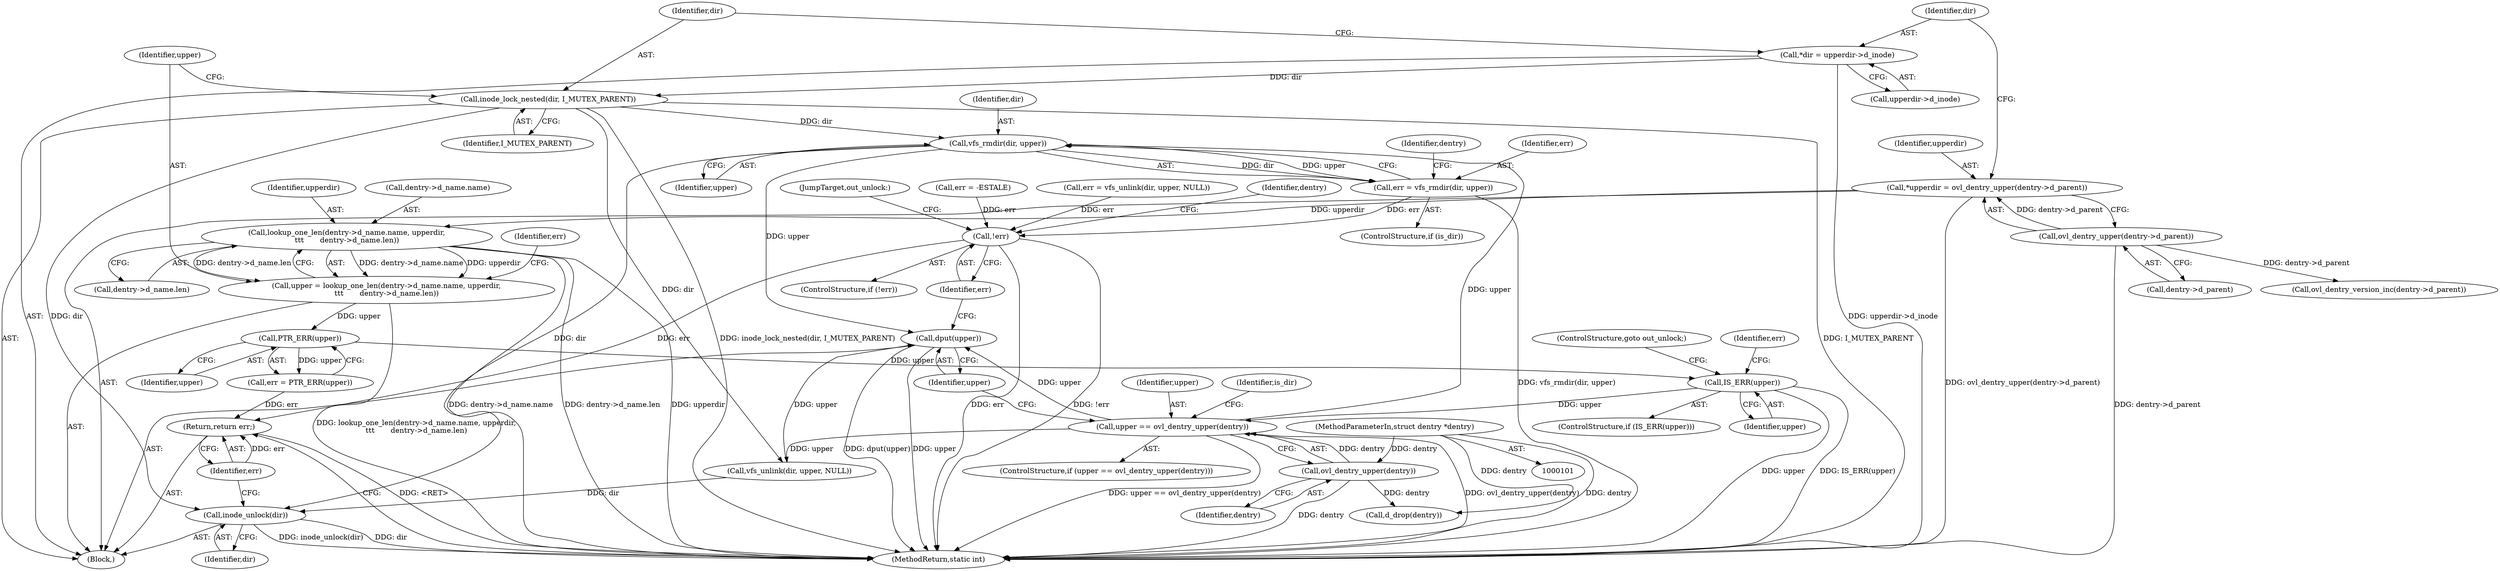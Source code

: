 digraph "0_linux_11f3710417d026ea2f4fcf362d866342c5274185@pointer" {
"1000159" [label="(Call,vfs_rmdir(dir, upper))"];
"1000120" [label="(Call,inode_lock_nested(dir, I_MUTEX_PARENT))"];
"1000113" [label="(Call,*dir = upperdir->d_inode)"];
"1000150" [label="(Call,upper == ovl_dentry_upper(dentry))"];
"1000142" [label="(Call,IS_ERR(upper))"];
"1000139" [label="(Call,PTR_ERR(upper))"];
"1000123" [label="(Call,upper = lookup_one_len(dentry->d_name.name, upperdir,\n\t\t\t       dentry->d_name.len))"];
"1000125" [label="(Call,lookup_one_len(dentry->d_name.name, upperdir,\n\t\t\t       dentry->d_name.len))"];
"1000106" [label="(Call,*upperdir = ovl_dentry_upper(dentry->d_parent))"];
"1000108" [label="(Call,ovl_dentry_upper(dentry->d_parent))"];
"1000152" [label="(Call,ovl_dentry_upper(dentry))"];
"1000102" [label="(MethodParameterIn,struct dentry *dentry)"];
"1000157" [label="(Call,err = vfs_rmdir(dir, upper))"];
"1000176" [label="(Call,!err)"];
"1000183" [label="(Return,return err;)"];
"1000173" [label="(Call,dput(upper))"];
"1000181" [label="(Call,inode_unlock(dir))"];
"1000185" [label="(MethodReturn,static int)"];
"1000160" [label="(Identifier,dir)"];
"1000157" [label="(Call,err = vfs_rmdir(dir, upper))"];
"1000104" [label="(Block,)"];
"1000138" [label="(Identifier,err)"];
"1000150" [label="(Call,upper == ovl_dentry_upper(dentry))"];
"1000156" [label="(Identifier,is_dir)"];
"1000146" [label="(Identifier,err)"];
"1000158" [label="(Identifier,err)"];
"1000163" [label="(Call,err = vfs_unlink(dir, upper, NULL))"];
"1000161" [label="(Identifier,upper)"];
"1000115" [label="(Call,upperdir->d_inode)"];
"1000142" [label="(Call,IS_ERR(upper))"];
"1000175" [label="(ControlStructure,if (!err))"];
"1000132" [label="(Call,dentry->d_name.len)"];
"1000155" [label="(ControlStructure,if (is_dir))"];
"1000122" [label="(Identifier,I_MUTEX_PARENT)"];
"1000176" [label="(Call,!err)"];
"1000108" [label="(Call,ovl_dentry_upper(dentry->d_parent))"];
"1000177" [label="(Identifier,err)"];
"1000169" [label="(Call,ovl_dentry_version_inc(dentry->d_parent))"];
"1000179" [label="(Identifier,dentry)"];
"1000109" [label="(Call,dentry->d_parent)"];
"1000107" [label="(Identifier,upperdir)"];
"1000125" [label="(Call,lookup_one_len(dentry->d_name.name, upperdir,\n\t\t\t       dentry->d_name.len))"];
"1000165" [label="(Call,vfs_unlink(dir, upper, NULL))"];
"1000143" [label="(Identifier,upper)"];
"1000140" [label="(Identifier,upper)"];
"1000181" [label="(Call,inode_unlock(dir))"];
"1000159" [label="(Call,vfs_rmdir(dir, upper))"];
"1000131" [label="(Identifier,upperdir)"];
"1000174" [label="(Identifier,upper)"];
"1000149" [label="(ControlStructure,if (upper == ovl_dentry_upper(dentry)))"];
"1000121" [label="(Identifier,dir)"];
"1000102" [label="(MethodParameterIn,struct dentry *dentry)"];
"1000184" [label="(Identifier,err)"];
"1000178" [label="(Call,d_drop(dentry))"];
"1000182" [label="(Identifier,dir)"];
"1000113" [label="(Call,*dir = upperdir->d_inode)"];
"1000141" [label="(ControlStructure,if (IS_ERR(upper)))"];
"1000173" [label="(Call,dput(upper))"];
"1000114" [label="(Identifier,dir)"];
"1000153" [label="(Identifier,dentry)"];
"1000151" [label="(Identifier,upper)"];
"1000126" [label="(Call,dentry->d_name.name)"];
"1000180" [label="(JumpTarget,out_unlock:)"];
"1000145" [label="(Call,err = -ESTALE)"];
"1000183" [label="(Return,return err;)"];
"1000152" [label="(Call,ovl_dentry_upper(dentry))"];
"1000139" [label="(Call,PTR_ERR(upper))"];
"1000120" [label="(Call,inode_lock_nested(dir, I_MUTEX_PARENT))"];
"1000106" [label="(Call,*upperdir = ovl_dentry_upper(dentry->d_parent))"];
"1000144" [label="(ControlStructure,goto out_unlock;)"];
"1000137" [label="(Call,err = PTR_ERR(upper))"];
"1000171" [label="(Identifier,dentry)"];
"1000123" [label="(Call,upper = lookup_one_len(dentry->d_name.name, upperdir,\n\t\t\t       dentry->d_name.len))"];
"1000124" [label="(Identifier,upper)"];
"1000159" -> "1000157"  [label="AST: "];
"1000159" -> "1000161"  [label="CFG: "];
"1000160" -> "1000159"  [label="AST: "];
"1000161" -> "1000159"  [label="AST: "];
"1000157" -> "1000159"  [label="CFG: "];
"1000159" -> "1000157"  [label="DDG: dir"];
"1000159" -> "1000157"  [label="DDG: upper"];
"1000120" -> "1000159"  [label="DDG: dir"];
"1000150" -> "1000159"  [label="DDG: upper"];
"1000159" -> "1000173"  [label="DDG: upper"];
"1000159" -> "1000181"  [label="DDG: dir"];
"1000120" -> "1000104"  [label="AST: "];
"1000120" -> "1000122"  [label="CFG: "];
"1000121" -> "1000120"  [label="AST: "];
"1000122" -> "1000120"  [label="AST: "];
"1000124" -> "1000120"  [label="CFG: "];
"1000120" -> "1000185"  [label="DDG: inode_lock_nested(dir, I_MUTEX_PARENT)"];
"1000120" -> "1000185"  [label="DDG: I_MUTEX_PARENT"];
"1000113" -> "1000120"  [label="DDG: dir"];
"1000120" -> "1000165"  [label="DDG: dir"];
"1000120" -> "1000181"  [label="DDG: dir"];
"1000113" -> "1000104"  [label="AST: "];
"1000113" -> "1000115"  [label="CFG: "];
"1000114" -> "1000113"  [label="AST: "];
"1000115" -> "1000113"  [label="AST: "];
"1000121" -> "1000113"  [label="CFG: "];
"1000113" -> "1000185"  [label="DDG: upperdir->d_inode"];
"1000150" -> "1000149"  [label="AST: "];
"1000150" -> "1000152"  [label="CFG: "];
"1000151" -> "1000150"  [label="AST: "];
"1000152" -> "1000150"  [label="AST: "];
"1000156" -> "1000150"  [label="CFG: "];
"1000174" -> "1000150"  [label="CFG: "];
"1000150" -> "1000185"  [label="DDG: ovl_dentry_upper(dentry)"];
"1000150" -> "1000185"  [label="DDG: upper == ovl_dentry_upper(dentry)"];
"1000142" -> "1000150"  [label="DDG: upper"];
"1000152" -> "1000150"  [label="DDG: dentry"];
"1000150" -> "1000165"  [label="DDG: upper"];
"1000150" -> "1000173"  [label="DDG: upper"];
"1000142" -> "1000141"  [label="AST: "];
"1000142" -> "1000143"  [label="CFG: "];
"1000143" -> "1000142"  [label="AST: "];
"1000144" -> "1000142"  [label="CFG: "];
"1000146" -> "1000142"  [label="CFG: "];
"1000142" -> "1000185"  [label="DDG: IS_ERR(upper)"];
"1000142" -> "1000185"  [label="DDG: upper"];
"1000139" -> "1000142"  [label="DDG: upper"];
"1000139" -> "1000137"  [label="AST: "];
"1000139" -> "1000140"  [label="CFG: "];
"1000140" -> "1000139"  [label="AST: "];
"1000137" -> "1000139"  [label="CFG: "];
"1000139" -> "1000137"  [label="DDG: upper"];
"1000123" -> "1000139"  [label="DDG: upper"];
"1000123" -> "1000104"  [label="AST: "];
"1000123" -> "1000125"  [label="CFG: "];
"1000124" -> "1000123"  [label="AST: "];
"1000125" -> "1000123"  [label="AST: "];
"1000138" -> "1000123"  [label="CFG: "];
"1000123" -> "1000185"  [label="DDG: lookup_one_len(dentry->d_name.name, upperdir,\n\t\t\t       dentry->d_name.len)"];
"1000125" -> "1000123"  [label="DDG: dentry->d_name.name"];
"1000125" -> "1000123"  [label="DDG: upperdir"];
"1000125" -> "1000123"  [label="DDG: dentry->d_name.len"];
"1000125" -> "1000132"  [label="CFG: "];
"1000126" -> "1000125"  [label="AST: "];
"1000131" -> "1000125"  [label="AST: "];
"1000132" -> "1000125"  [label="AST: "];
"1000125" -> "1000185"  [label="DDG: dentry->d_name.name"];
"1000125" -> "1000185"  [label="DDG: dentry->d_name.len"];
"1000125" -> "1000185"  [label="DDG: upperdir"];
"1000106" -> "1000125"  [label="DDG: upperdir"];
"1000106" -> "1000104"  [label="AST: "];
"1000106" -> "1000108"  [label="CFG: "];
"1000107" -> "1000106"  [label="AST: "];
"1000108" -> "1000106"  [label="AST: "];
"1000114" -> "1000106"  [label="CFG: "];
"1000106" -> "1000185"  [label="DDG: ovl_dentry_upper(dentry->d_parent)"];
"1000108" -> "1000106"  [label="DDG: dentry->d_parent"];
"1000108" -> "1000109"  [label="CFG: "];
"1000109" -> "1000108"  [label="AST: "];
"1000108" -> "1000185"  [label="DDG: dentry->d_parent"];
"1000108" -> "1000169"  [label="DDG: dentry->d_parent"];
"1000152" -> "1000153"  [label="CFG: "];
"1000153" -> "1000152"  [label="AST: "];
"1000152" -> "1000185"  [label="DDG: dentry"];
"1000102" -> "1000152"  [label="DDG: dentry"];
"1000152" -> "1000178"  [label="DDG: dentry"];
"1000102" -> "1000101"  [label="AST: "];
"1000102" -> "1000185"  [label="DDG: dentry"];
"1000102" -> "1000178"  [label="DDG: dentry"];
"1000157" -> "1000155"  [label="AST: "];
"1000158" -> "1000157"  [label="AST: "];
"1000171" -> "1000157"  [label="CFG: "];
"1000157" -> "1000185"  [label="DDG: vfs_rmdir(dir, upper)"];
"1000157" -> "1000176"  [label="DDG: err"];
"1000176" -> "1000175"  [label="AST: "];
"1000176" -> "1000177"  [label="CFG: "];
"1000177" -> "1000176"  [label="AST: "];
"1000179" -> "1000176"  [label="CFG: "];
"1000180" -> "1000176"  [label="CFG: "];
"1000176" -> "1000185"  [label="DDG: !err"];
"1000176" -> "1000185"  [label="DDG: err"];
"1000163" -> "1000176"  [label="DDG: err"];
"1000145" -> "1000176"  [label="DDG: err"];
"1000176" -> "1000183"  [label="DDG: err"];
"1000183" -> "1000104"  [label="AST: "];
"1000183" -> "1000184"  [label="CFG: "];
"1000184" -> "1000183"  [label="AST: "];
"1000185" -> "1000183"  [label="CFG: "];
"1000183" -> "1000185"  [label="DDG: <RET>"];
"1000184" -> "1000183"  [label="DDG: err"];
"1000137" -> "1000183"  [label="DDG: err"];
"1000173" -> "1000104"  [label="AST: "];
"1000173" -> "1000174"  [label="CFG: "];
"1000174" -> "1000173"  [label="AST: "];
"1000177" -> "1000173"  [label="CFG: "];
"1000173" -> "1000185"  [label="DDG: dput(upper)"];
"1000173" -> "1000185"  [label="DDG: upper"];
"1000165" -> "1000173"  [label="DDG: upper"];
"1000181" -> "1000104"  [label="AST: "];
"1000181" -> "1000182"  [label="CFG: "];
"1000182" -> "1000181"  [label="AST: "];
"1000184" -> "1000181"  [label="CFG: "];
"1000181" -> "1000185"  [label="DDG: inode_unlock(dir)"];
"1000181" -> "1000185"  [label="DDG: dir"];
"1000165" -> "1000181"  [label="DDG: dir"];
}
